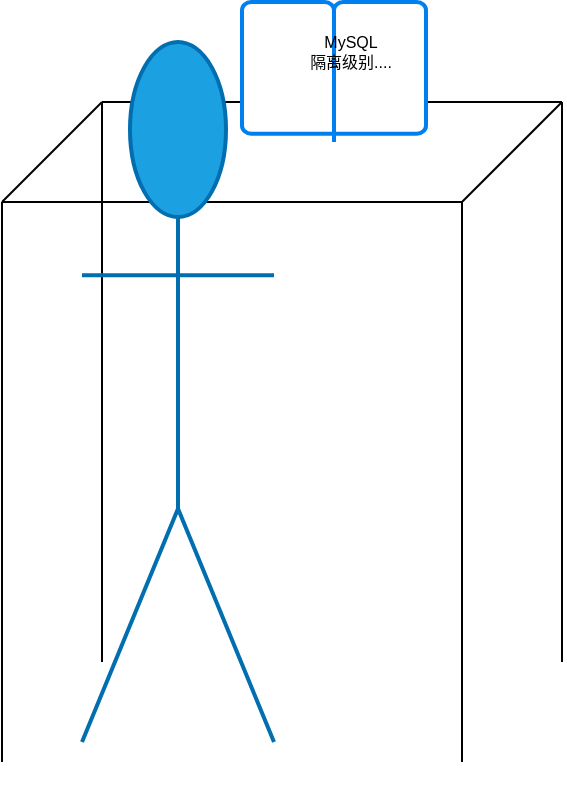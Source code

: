 <mxfile version="14.9.4" type="github">
  <diagram id="UY24sVvsT9HtDSp3PJyX" name="第 1 页">
    <mxGraphModel dx="1102" dy="582" grid="1" gridSize="10" guides="1" tooltips="1" connect="1" arrows="1" fold="1" page="1" pageScale="1" pageWidth="827" pageHeight="1169" math="0" shadow="0">
      <root>
        <mxCell id="0" />
        <mxCell id="1" parent="0" />
        <mxCell id="ymmQiPeFJWitoJepzo7C-2" value="" style="endArrow=none;html=1;" edge="1" parent="1">
          <mxGeometry width="50" height="50" relative="1" as="geometry">
            <mxPoint x="240" y="170" as="sourcePoint" />
            <mxPoint x="290" y="120" as="targetPoint" />
          </mxGeometry>
        </mxCell>
        <mxCell id="ymmQiPeFJWitoJepzo7C-3" value="" style="endArrow=none;html=1;" edge="1" parent="1">
          <mxGeometry width="50" height="50" relative="1" as="geometry">
            <mxPoint x="470" y="170" as="sourcePoint" />
            <mxPoint x="240" y="170" as="targetPoint" />
          </mxGeometry>
        </mxCell>
        <mxCell id="ymmQiPeFJWitoJepzo7C-4" value="" style="endArrow=none;html=1;" edge="1" parent="1">
          <mxGeometry width="50" height="50" relative="1" as="geometry">
            <mxPoint x="520" y="120" as="sourcePoint" />
            <mxPoint x="290" y="120" as="targetPoint" />
          </mxGeometry>
        </mxCell>
        <mxCell id="ymmQiPeFJWitoJepzo7C-5" value="" style="endArrow=none;html=1;" edge="1" parent="1">
          <mxGeometry width="50" height="50" relative="1" as="geometry">
            <mxPoint x="470" y="170" as="sourcePoint" />
            <mxPoint x="520" y="120" as="targetPoint" />
          </mxGeometry>
        </mxCell>
        <mxCell id="ymmQiPeFJWitoJepzo7C-6" value="" style="endArrow=none;html=1;" edge="1" parent="1">
          <mxGeometry width="50" height="50" relative="1" as="geometry">
            <mxPoint x="240" y="450" as="sourcePoint" />
            <mxPoint x="240" y="170" as="targetPoint" />
          </mxGeometry>
        </mxCell>
        <mxCell id="ymmQiPeFJWitoJepzo7C-9" value="" style="endArrow=none;html=1;" edge="1" parent="1">
          <mxGeometry width="50" height="50" relative="1" as="geometry">
            <mxPoint x="290" y="400" as="sourcePoint" />
            <mxPoint x="290" y="120" as="targetPoint" />
          </mxGeometry>
        </mxCell>
        <mxCell id="ymmQiPeFJWitoJepzo7C-10" value="" style="endArrow=none;html=1;" edge="1" parent="1">
          <mxGeometry width="50" height="50" relative="1" as="geometry">
            <mxPoint x="470" y="450" as="sourcePoint" />
            <mxPoint x="470" y="170" as="targetPoint" />
          </mxGeometry>
        </mxCell>
        <mxCell id="ymmQiPeFJWitoJepzo7C-12" value="" style="endArrow=none;html=1;" edge="1" parent="1">
          <mxGeometry width="50" height="50" relative="1" as="geometry">
            <mxPoint x="520" y="400" as="sourcePoint" />
            <mxPoint x="520" y="120" as="targetPoint" />
          </mxGeometry>
        </mxCell>
        <mxCell id="ymmQiPeFJWitoJepzo7C-16" value="Actor" style="shape=umlActor;verticalLabelPosition=bottom;verticalAlign=top;html=1;outlineConnect=0;fillColor=#1ba1e2;strokeColor=#006EAF;fontColor=#ffffff;strokeWidth=2;" vertex="1" parent="1">
          <mxGeometry x="280" y="90" width="96" height="350" as="geometry" />
        </mxCell>
        <mxCell id="ymmQiPeFJWitoJepzo7C-17" value="" style="html=1;verticalLabelPosition=bottom;align=center;labelBackgroundColor=#ffffff;verticalAlign=top;strokeWidth=2;strokeColor=#0080F0;shadow=0;dashed=0;shape=mxgraph.ios7.icons.book;" vertex="1" parent="1">
          <mxGeometry x="360" y="70" width="92" height="70" as="geometry" />
        </mxCell>
        <mxCell id="ymmQiPeFJWitoJepzo7C-20" value="MySQL &lt;br style=&quot;font-size: 8px;&quot;&gt;隔离级别...." style="text;html=1;align=center;verticalAlign=middle;resizable=0;points=[];autosize=1;strokeColor=none;fontSize=8;" vertex="1" parent="1">
          <mxGeometry x="374" y="80" width="80" height="30" as="geometry" />
        </mxCell>
      </root>
    </mxGraphModel>
  </diagram>
</mxfile>
